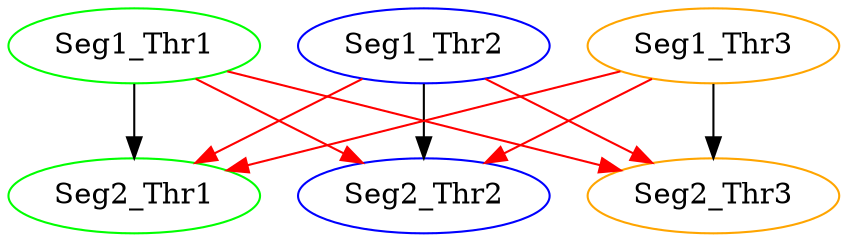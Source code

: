 digraph barrier1 {
  Seg1_Thr1 [color = green];
  Seg2_Thr1 [color = green];
  
  Seg1_Thr2 [color = blue];
  Seg2_Thr2 [color = blue];

  Seg1_Thr3 [color = orange];
  Seg2_Thr3 [color = orange];

  Seg1_Thr1 -> Seg2_Thr1;
  Seg1_Thr2 -> Seg2_Thr2;
  Seg1_Thr3 -> Seg2_Thr3;

  Seg1_Thr1 -> Seg2_Thr2 [color = red];
  Seg1_Thr1 -> Seg2_Thr3 [color = red];
  Seg1_Thr2 -> Seg2_Thr1 [color = red];
  Seg1_Thr2 -> Seg2_Thr3 [color = red];
  Seg1_Thr3 -> Seg2_Thr1 [color = red];
  Seg1_Thr3 -> Seg2_Thr2 [color = red];

}
